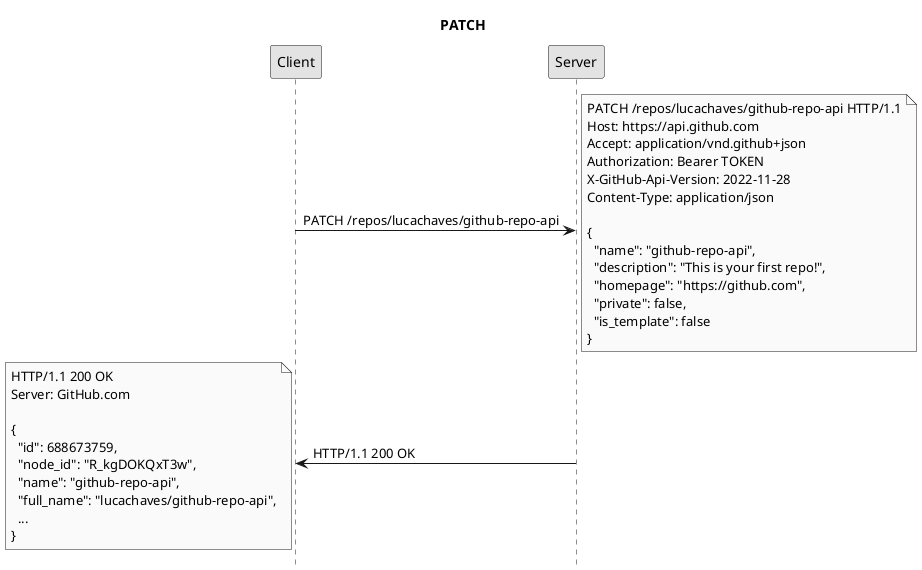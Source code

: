 @startuml
title PATCH
hide footbox
skinparam monochrome true

Client -> Server: PATCH /repos/lucachaves/github-repo-api
note right: PATCH /repos/lucachaves/github-repo-api HTTP/1.1\nHost: https://api.github.com\nAccept: application/vnd.github+json\nAuthorization: Bearer TOKEN\nX-GitHub-Api-Version: 2022-11-28\nContent-Type: application/json\n\n{\n  "name": "github-repo-api",\n  "description": "This is your first repo!",\n  "homepage": "https://github.com",\n  "private": false,\n  "is_template": false\n}
Server -> Client: HTTP/1.1 200 OK
note left: HTTP/1.1 200 OK\nServer: GitHub.com\n\n{\n  "id": 688673759,\n  "node_id": "R_kgDOKQxT3w",\n  "name": "github-repo-api",\n  "full_name": "lucachaves/github-repo-api",\n  ...\n}
@enduml
